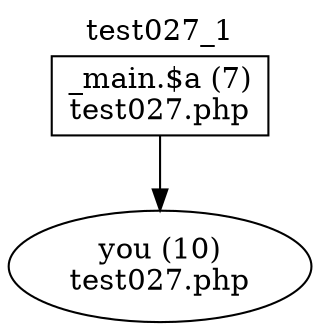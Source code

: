 digraph cfg {
  label="test027_1";
  labelloc=t;
  n1 [shape=box, label="_main.$a (7)\ntest027.php"];
  n2 [shape=ellipse, label="you (10)\ntest027.php"];
  n1 -> n2;
}
